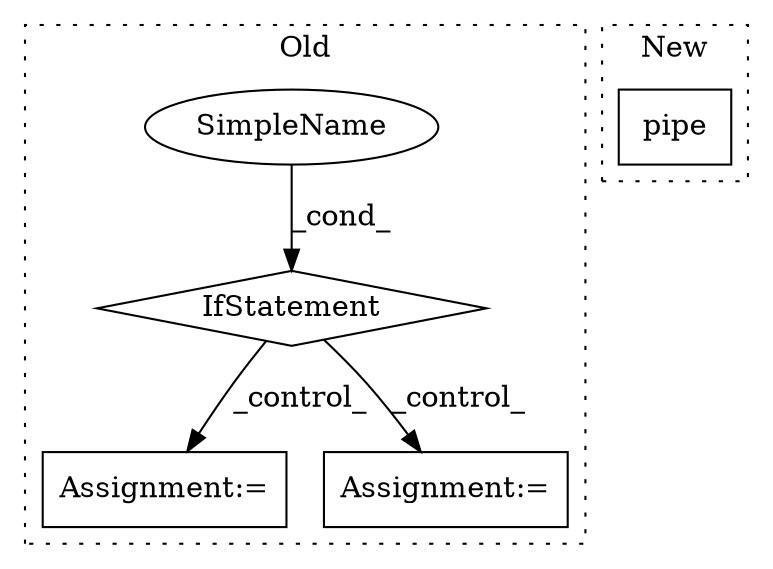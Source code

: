 digraph G {
subgraph cluster0 {
1 [label="IfStatement" a="25" s="13513,13538" l="4,2" shape="diamond"];
3 [label="SimpleName" a="42" s="" l="" shape="ellipse"];
4 [label="Assignment:=" a="7" s="13688" l="1" shape="box"];
5 [label="Assignment:=" a="7" s="13550,13625" l="61,2" shape="box"];
label = "Old";
style="dotted";
}
subgraph cluster1 {
2 [label="pipe" a="32" s="13048,13060" l="5,1" shape="box"];
label = "New";
style="dotted";
}
1 -> 4 [label="_control_"];
1 -> 5 [label="_control_"];
3 -> 1 [label="_cond_"];
}